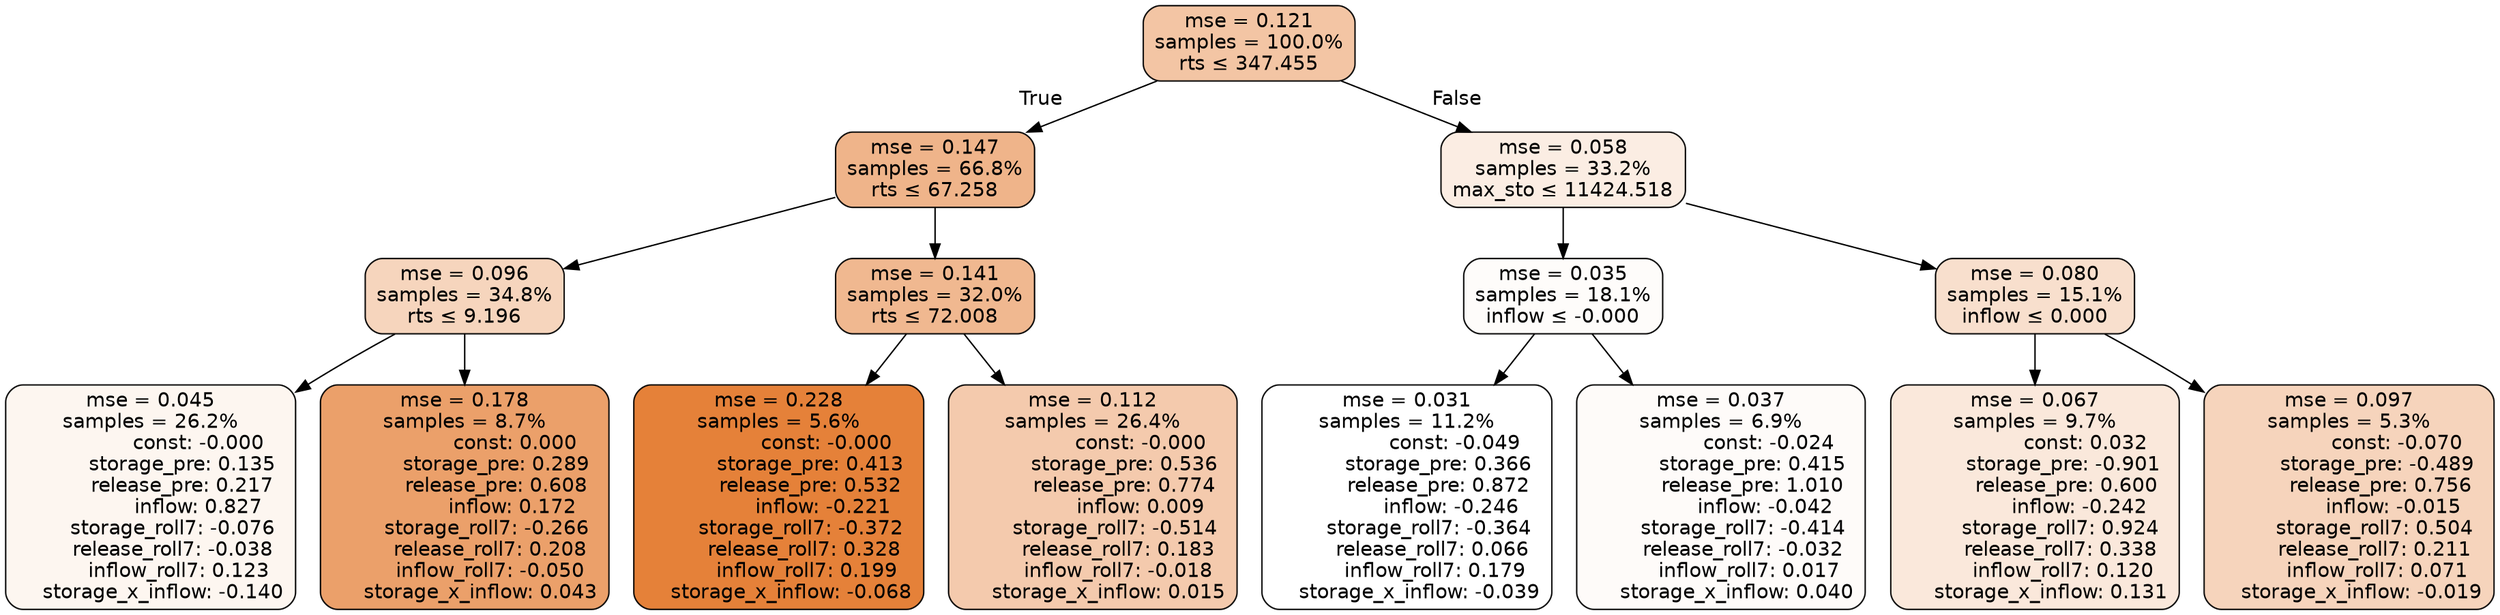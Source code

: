 digraph tree {
bgcolor="transparent"
node [shape=rectangle, style="filled, rounded", color="black", fontname=helvetica] ;
edge [fontname=helvetica] ;
	"0" [label="mse = 0.121
samples = 100.0%
rts &le; 347.455", fillcolor="#f3c5a4"]
	"1" [label="mse = 0.147
samples = 66.8%
rts &le; 67.258", fillcolor="#efb48a"]
	"2" [label="mse = 0.096
samples = 34.8%
rts &le; 9.196", fillcolor="#f6d5bd"]
	"3" [label="mse = 0.045
samples = 26.2%
               const: -0.000
          storage_pre: 0.135
          release_pre: 0.217
               inflow: 0.827
       storage_roll7: -0.076
       release_roll7: -0.038
         inflow_roll7: 0.123
    storage_x_inflow: -0.140", fillcolor="#fdf6f0"]
	"4" [label="mse = 0.178
samples = 8.7%
                const: 0.000
          storage_pre: 0.289
          release_pre: 0.608
               inflow: 0.172
       storage_roll7: -0.266
        release_roll7: 0.208
        inflow_roll7: -0.050
     storage_x_inflow: 0.043", fillcolor="#eba06a"]
	"5" [label="mse = 0.141
samples = 32.0%
rts &le; 72.008", fillcolor="#f0b890"]
	"6" [label="mse = 0.228
samples = 5.6%
               const: -0.000
          storage_pre: 0.413
          release_pre: 0.532
              inflow: -0.221
       storage_roll7: -0.372
        release_roll7: 0.328
         inflow_roll7: 0.199
    storage_x_inflow: -0.068", fillcolor="#e58139"]
	"7" [label="mse = 0.112
samples = 26.4%
               const: -0.000
          storage_pre: 0.536
          release_pre: 0.774
               inflow: 0.009
       storage_roll7: -0.514
        release_roll7: 0.183
        inflow_roll7: -0.018
     storage_x_inflow: 0.015", fillcolor="#f4caad"]
	"8" [label="mse = 0.058
samples = 33.2%
max_sto &le; 11424.518", fillcolor="#fbede3"]
	"9" [label="mse = 0.035
samples = 18.1%
inflow &le; -0.000", fillcolor="#fefcfa"]
	"10" [label="mse = 0.031
samples = 11.2%
               const: -0.049
          storage_pre: 0.366
          release_pre: 0.872
              inflow: -0.246
       storage_roll7: -0.364
        release_roll7: 0.066
         inflow_roll7: 0.179
    storage_x_inflow: -0.039", fillcolor="#ffffff"]
	"11" [label="mse = 0.037
samples = 6.9%
               const: -0.024
          storage_pre: 0.415
          release_pre: 1.010
              inflow: -0.042
       storage_roll7: -0.414
       release_roll7: -0.032
         inflow_roll7: 0.017
     storage_x_inflow: 0.040", fillcolor="#fefbf9"]
	"12" [label="mse = 0.080
samples = 15.1%
inflow &le; 0.000", fillcolor="#f8dfcd"]
	"13" [label="mse = 0.067
samples = 9.7%
                const: 0.032
         storage_pre: -0.901
          release_pre: 0.600
              inflow: -0.242
        storage_roll7: 0.924
        release_roll7: 0.338
         inflow_roll7: 0.120
     storage_x_inflow: 0.131", fillcolor="#fae8db"]
	"14" [label="mse = 0.097
samples = 5.3%
               const: -0.070
         storage_pre: -0.489
          release_pre: 0.756
              inflow: -0.015
        storage_roll7: 0.504
        release_roll7: 0.211
         inflow_roll7: 0.071
    storage_x_inflow: -0.019", fillcolor="#f6d4bc"]

	"0" -> "1" [labeldistance=2.5, labelangle=45, headlabel="True"]
	"1" -> "2"
	"2" -> "3"
	"2" -> "4"
	"1" -> "5"
	"5" -> "6"
	"5" -> "7"
	"0" -> "8" [labeldistance=2.5, labelangle=-45, headlabel="False"]
	"8" -> "9"
	"9" -> "10"
	"9" -> "11"
	"8" -> "12"
	"12" -> "13"
	"12" -> "14"
}
